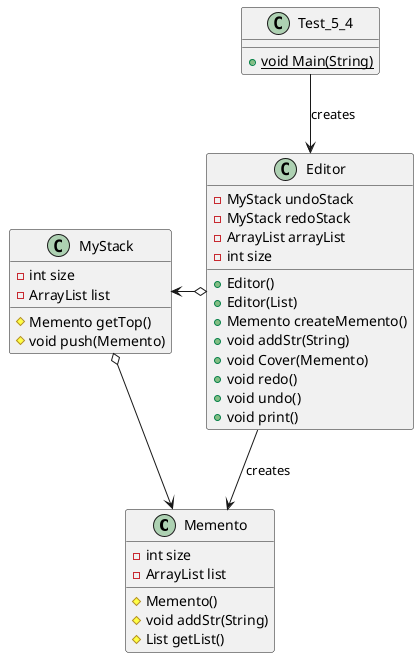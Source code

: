 @startuml

class Memento {
    - int size
    - ArrayList list
    # Memento()
    # void addStr(String)
    # List getList()
}

class MyStack {
    - int size
    - ArrayList list
    # Memento getTop()
    # void push(Memento)
}

class Editor{
    - MyStack undoStack
    - MyStack redoStack
    - ArrayList arrayList
    - int size
    + Editor()
    + Editor(List)
    + Memento createMemento()
    + void addStr(String)
    + void Cover(Memento)
    + void redo()
    + void undo()
    + void print()
}

MyStack o--> Memento
Editor o-l-> MyStack
Editor --> Memento : creates 

class Test_5_4 {
    {static} + void Main(String)
}

Test_5_4 --> Editor : creates 

@enduml